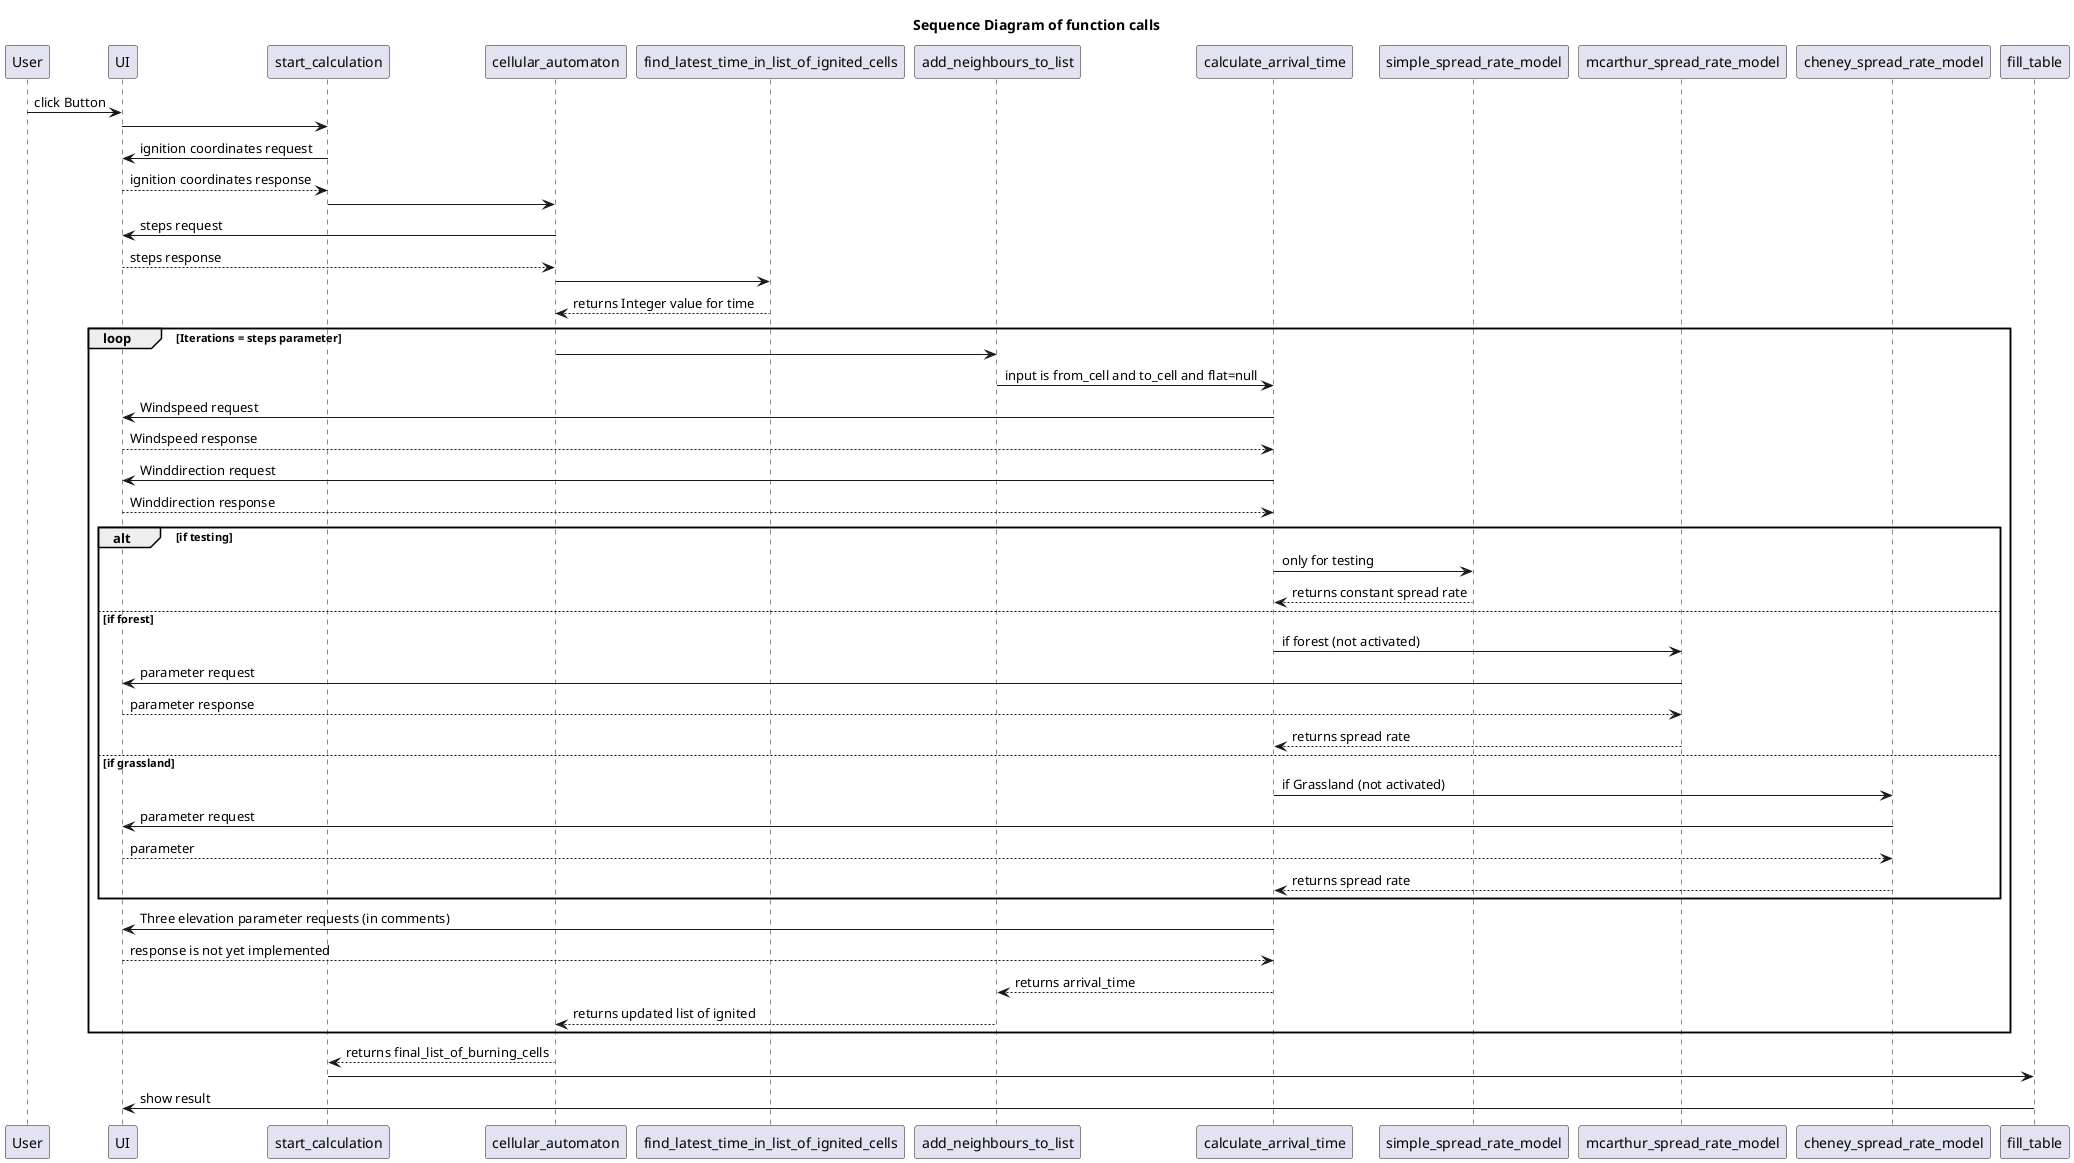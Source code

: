 @startuml
'skinparam backgroundColor #EEEBDC

/'
use for testing plantUML:
https://www.plantuml.com/plantuml/uml
'/
Title Sequence Diagram of function calls

User -> UI: click Button
UI -> start_calculation
start_calculation -> UI: ignition coordinates request
start_calculation <-- UI: ignition coordinates response
start_calculation -> cellular_automaton

cellular_automaton -> UI: steps request
cellular_automaton <-- UI: steps response
cellular_automaton -> find_latest_time_in_list_of_ignited_cells
cellular_automaton <-- find_latest_time_in_list_of_ignited_cells: returns Integer value for time

loop Iterations = steps parameter

cellular_automaton -> add_neighbours_to_list

add_neighbours_to_list -> calculate_arrival_time: input is from_cell and to_cell and flat=null 


calculate_arrival_time -> UI: Windspeed request
calculate_arrival_time <-- UI: Windspeed response
calculate_arrival_time -> UI: Winddirection request
calculate_arrival_time <-- UI: Winddirection response
alt if testing
calculate_arrival_time -> simple_spread_rate_model: only for testing
calculate_arrival_time <-- simple_spread_rate_model: returns constant spread rate
else if forest
calculate_arrival_time -> mcarthur_spread_rate_model: if forest (not activated)
mcarthur_spread_rate_model -> UI: parameter request
mcarthur_spread_rate_model <-- UI: parameter response
calculate_arrival_time <-- mcarthur_spread_rate_model: returns spread rate
else if grassland
calculate_arrival_time -> cheney_spread_rate_model: if Grassland (not activated)
cheney_spread_rate_model -> UI: parameter request
cheney_spread_rate_model <-- UI: parameter
calculate_arrival_time <-- cheney_spread_rate_model: returns spread rate
end
calculate_arrival_time -> UI: Three elevation parameter requests (in comments)
calculate_arrival_time <-- UI: response is not yet implemented


add_neighbours_to_list <-- calculate_arrival_time: returns arrival_time


cellular_automaton <-- add_neighbours_to_list: returns updated list of ignited 
end



start_calculation <-- cellular_automaton: returns final_list_of_burning_cells


start_calculation -> fill_table
fill_table -> UI: show result
@enduml